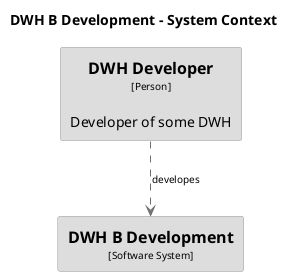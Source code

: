 @startuml(id=DWHBDevelopment-SystemContext)
title DWH B Development - System Context

skinparam {
  shadowing false
  arrowFontSize 10
  defaultTextAlignment center
  wrapWidth 200
  maxMessageSize 100
}
hide stereotype
top to bottom direction
skinparam rectangle<<6>> {
  BackgroundColor #dddddd
  FontColor #000000
  BorderColor #9A9A9A
}
skinparam rectangle<<9>> {
  BackgroundColor #dddddd
  FontColor #000000
  BorderColor #9A9A9A
}
rectangle "==DWH Developer\n<size:10>[Person]</size>\n\nDeveloper of some DWH" <<6>> as 6
rectangle "==DWH B Development\n<size:10>[Software System]</size>" <<9>> as 9
6 .[#707070].> 9 : "developes"
@enduml